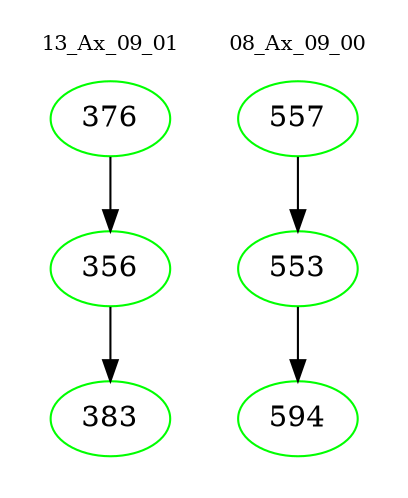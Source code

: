 digraph{
subgraph cluster_0 {
color = white
label = "13_Ax_09_01";
fontsize=10;
T0_376 [label="376", color="green"]
T0_376 -> T0_356 [color="black"]
T0_356 [label="356", color="green"]
T0_356 -> T0_383 [color="black"]
T0_383 [label="383", color="green"]
}
subgraph cluster_1 {
color = white
label = "08_Ax_09_00";
fontsize=10;
T1_557 [label="557", color="green"]
T1_557 -> T1_553 [color="black"]
T1_553 [label="553", color="green"]
T1_553 -> T1_594 [color="black"]
T1_594 [label="594", color="green"]
}
}
